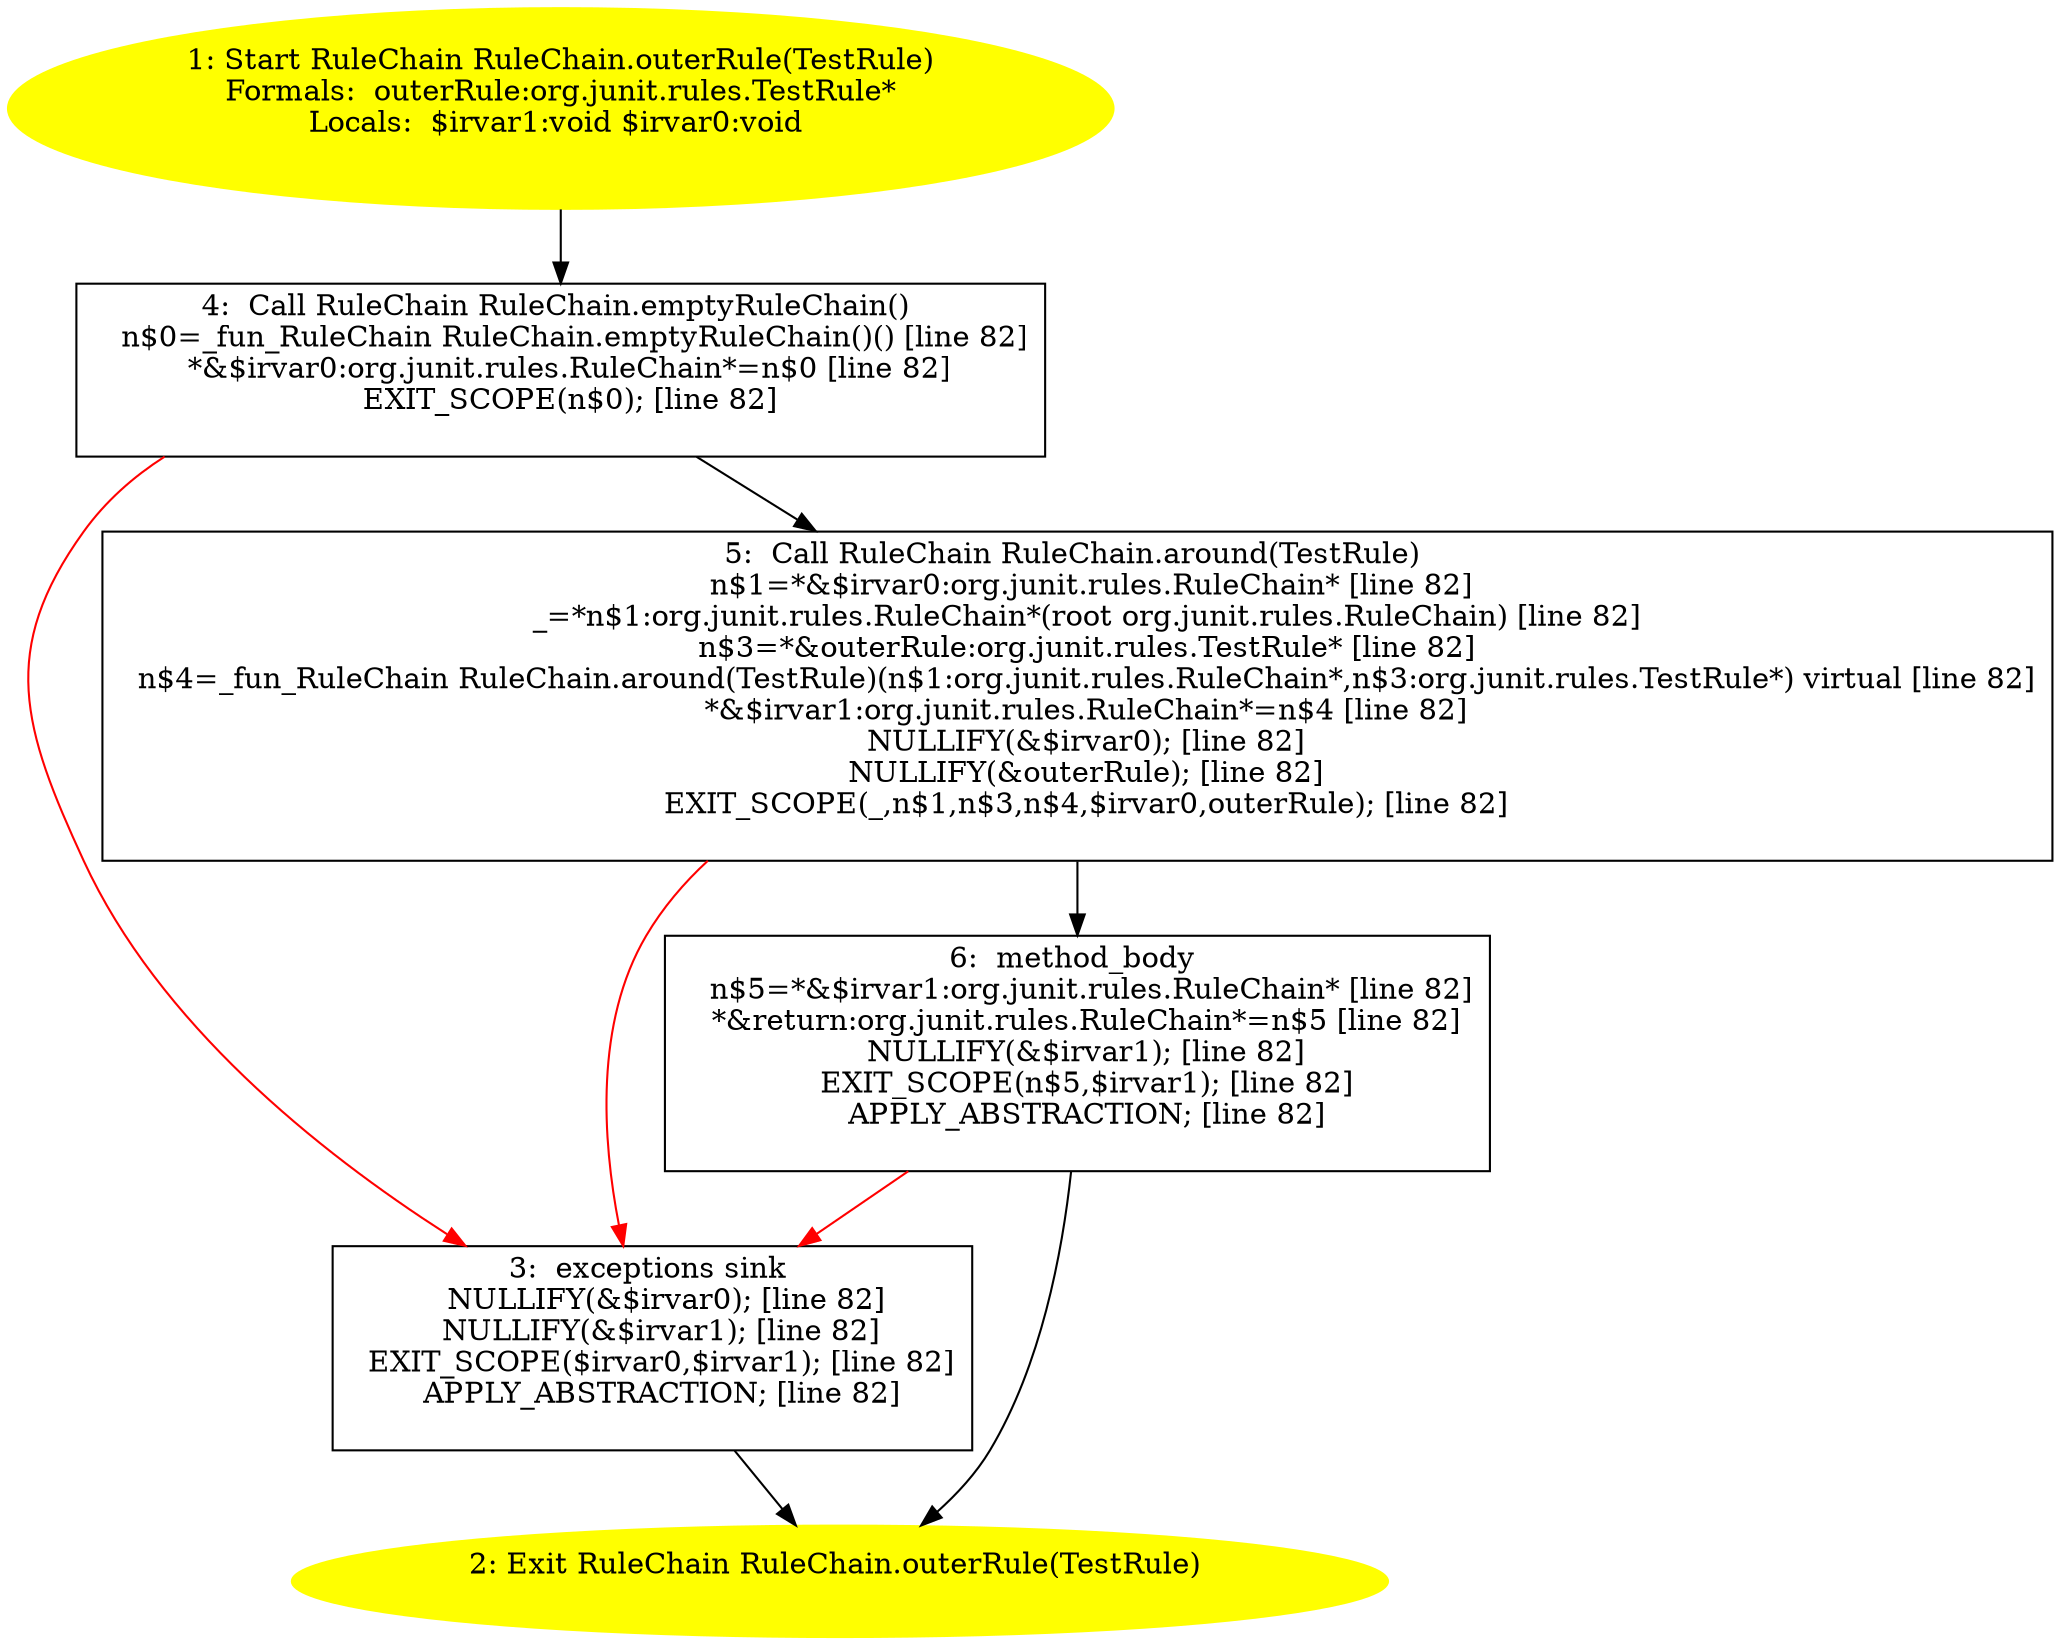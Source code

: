 /* @generated */
digraph cfg {
"org.junit.rules.RuleChain.outerRule(org.junit.rules.TestRule):org.junit.rules.RuleChain.b158cc7c79bdabb0d2fde8d5db83594b_1" [label="1: Start RuleChain RuleChain.outerRule(TestRule)\nFormals:  outerRule:org.junit.rules.TestRule*\nLocals:  $irvar1:void $irvar0:void \n  " color=yellow style=filled]
	

	 "org.junit.rules.RuleChain.outerRule(org.junit.rules.TestRule):org.junit.rules.RuleChain.b158cc7c79bdabb0d2fde8d5db83594b_1" -> "org.junit.rules.RuleChain.outerRule(org.junit.rules.TestRule):org.junit.rules.RuleChain.b158cc7c79bdabb0d2fde8d5db83594b_4" ;
"org.junit.rules.RuleChain.outerRule(org.junit.rules.TestRule):org.junit.rules.RuleChain.b158cc7c79bdabb0d2fde8d5db83594b_2" [label="2: Exit RuleChain RuleChain.outerRule(TestRule) \n  " color=yellow style=filled]
	

"org.junit.rules.RuleChain.outerRule(org.junit.rules.TestRule):org.junit.rules.RuleChain.b158cc7c79bdabb0d2fde8d5db83594b_3" [label="3:  exceptions sink \n   NULLIFY(&$irvar0); [line 82]\n  NULLIFY(&$irvar1); [line 82]\n  EXIT_SCOPE($irvar0,$irvar1); [line 82]\n  APPLY_ABSTRACTION; [line 82]\n " shape="box"]
	

	 "org.junit.rules.RuleChain.outerRule(org.junit.rules.TestRule):org.junit.rules.RuleChain.b158cc7c79bdabb0d2fde8d5db83594b_3" -> "org.junit.rules.RuleChain.outerRule(org.junit.rules.TestRule):org.junit.rules.RuleChain.b158cc7c79bdabb0d2fde8d5db83594b_2" ;
"org.junit.rules.RuleChain.outerRule(org.junit.rules.TestRule):org.junit.rules.RuleChain.b158cc7c79bdabb0d2fde8d5db83594b_4" [label="4:  Call RuleChain RuleChain.emptyRuleChain() \n   n$0=_fun_RuleChain RuleChain.emptyRuleChain()() [line 82]\n  *&$irvar0:org.junit.rules.RuleChain*=n$0 [line 82]\n  EXIT_SCOPE(n$0); [line 82]\n " shape="box"]
	

	 "org.junit.rules.RuleChain.outerRule(org.junit.rules.TestRule):org.junit.rules.RuleChain.b158cc7c79bdabb0d2fde8d5db83594b_4" -> "org.junit.rules.RuleChain.outerRule(org.junit.rules.TestRule):org.junit.rules.RuleChain.b158cc7c79bdabb0d2fde8d5db83594b_5" ;
	 "org.junit.rules.RuleChain.outerRule(org.junit.rules.TestRule):org.junit.rules.RuleChain.b158cc7c79bdabb0d2fde8d5db83594b_4" -> "org.junit.rules.RuleChain.outerRule(org.junit.rules.TestRule):org.junit.rules.RuleChain.b158cc7c79bdabb0d2fde8d5db83594b_3" [color="red" ];
"org.junit.rules.RuleChain.outerRule(org.junit.rules.TestRule):org.junit.rules.RuleChain.b158cc7c79bdabb0d2fde8d5db83594b_5" [label="5:  Call RuleChain RuleChain.around(TestRule) \n   n$1=*&$irvar0:org.junit.rules.RuleChain* [line 82]\n  _=*n$1:org.junit.rules.RuleChain*(root org.junit.rules.RuleChain) [line 82]\n  n$3=*&outerRule:org.junit.rules.TestRule* [line 82]\n  n$4=_fun_RuleChain RuleChain.around(TestRule)(n$1:org.junit.rules.RuleChain*,n$3:org.junit.rules.TestRule*) virtual [line 82]\n  *&$irvar1:org.junit.rules.RuleChain*=n$4 [line 82]\n  NULLIFY(&$irvar0); [line 82]\n  NULLIFY(&outerRule); [line 82]\n  EXIT_SCOPE(_,n$1,n$3,n$4,$irvar0,outerRule); [line 82]\n " shape="box"]
	

	 "org.junit.rules.RuleChain.outerRule(org.junit.rules.TestRule):org.junit.rules.RuleChain.b158cc7c79bdabb0d2fde8d5db83594b_5" -> "org.junit.rules.RuleChain.outerRule(org.junit.rules.TestRule):org.junit.rules.RuleChain.b158cc7c79bdabb0d2fde8d5db83594b_6" ;
	 "org.junit.rules.RuleChain.outerRule(org.junit.rules.TestRule):org.junit.rules.RuleChain.b158cc7c79bdabb0d2fde8d5db83594b_5" -> "org.junit.rules.RuleChain.outerRule(org.junit.rules.TestRule):org.junit.rules.RuleChain.b158cc7c79bdabb0d2fde8d5db83594b_3" [color="red" ];
"org.junit.rules.RuleChain.outerRule(org.junit.rules.TestRule):org.junit.rules.RuleChain.b158cc7c79bdabb0d2fde8d5db83594b_6" [label="6:  method_body \n   n$5=*&$irvar1:org.junit.rules.RuleChain* [line 82]\n  *&return:org.junit.rules.RuleChain*=n$5 [line 82]\n  NULLIFY(&$irvar1); [line 82]\n  EXIT_SCOPE(n$5,$irvar1); [line 82]\n  APPLY_ABSTRACTION; [line 82]\n " shape="box"]
	

	 "org.junit.rules.RuleChain.outerRule(org.junit.rules.TestRule):org.junit.rules.RuleChain.b158cc7c79bdabb0d2fde8d5db83594b_6" -> "org.junit.rules.RuleChain.outerRule(org.junit.rules.TestRule):org.junit.rules.RuleChain.b158cc7c79bdabb0d2fde8d5db83594b_2" ;
	 "org.junit.rules.RuleChain.outerRule(org.junit.rules.TestRule):org.junit.rules.RuleChain.b158cc7c79bdabb0d2fde8d5db83594b_6" -> "org.junit.rules.RuleChain.outerRule(org.junit.rules.TestRule):org.junit.rules.RuleChain.b158cc7c79bdabb0d2fde8d5db83594b_3" [color="red" ];
}
